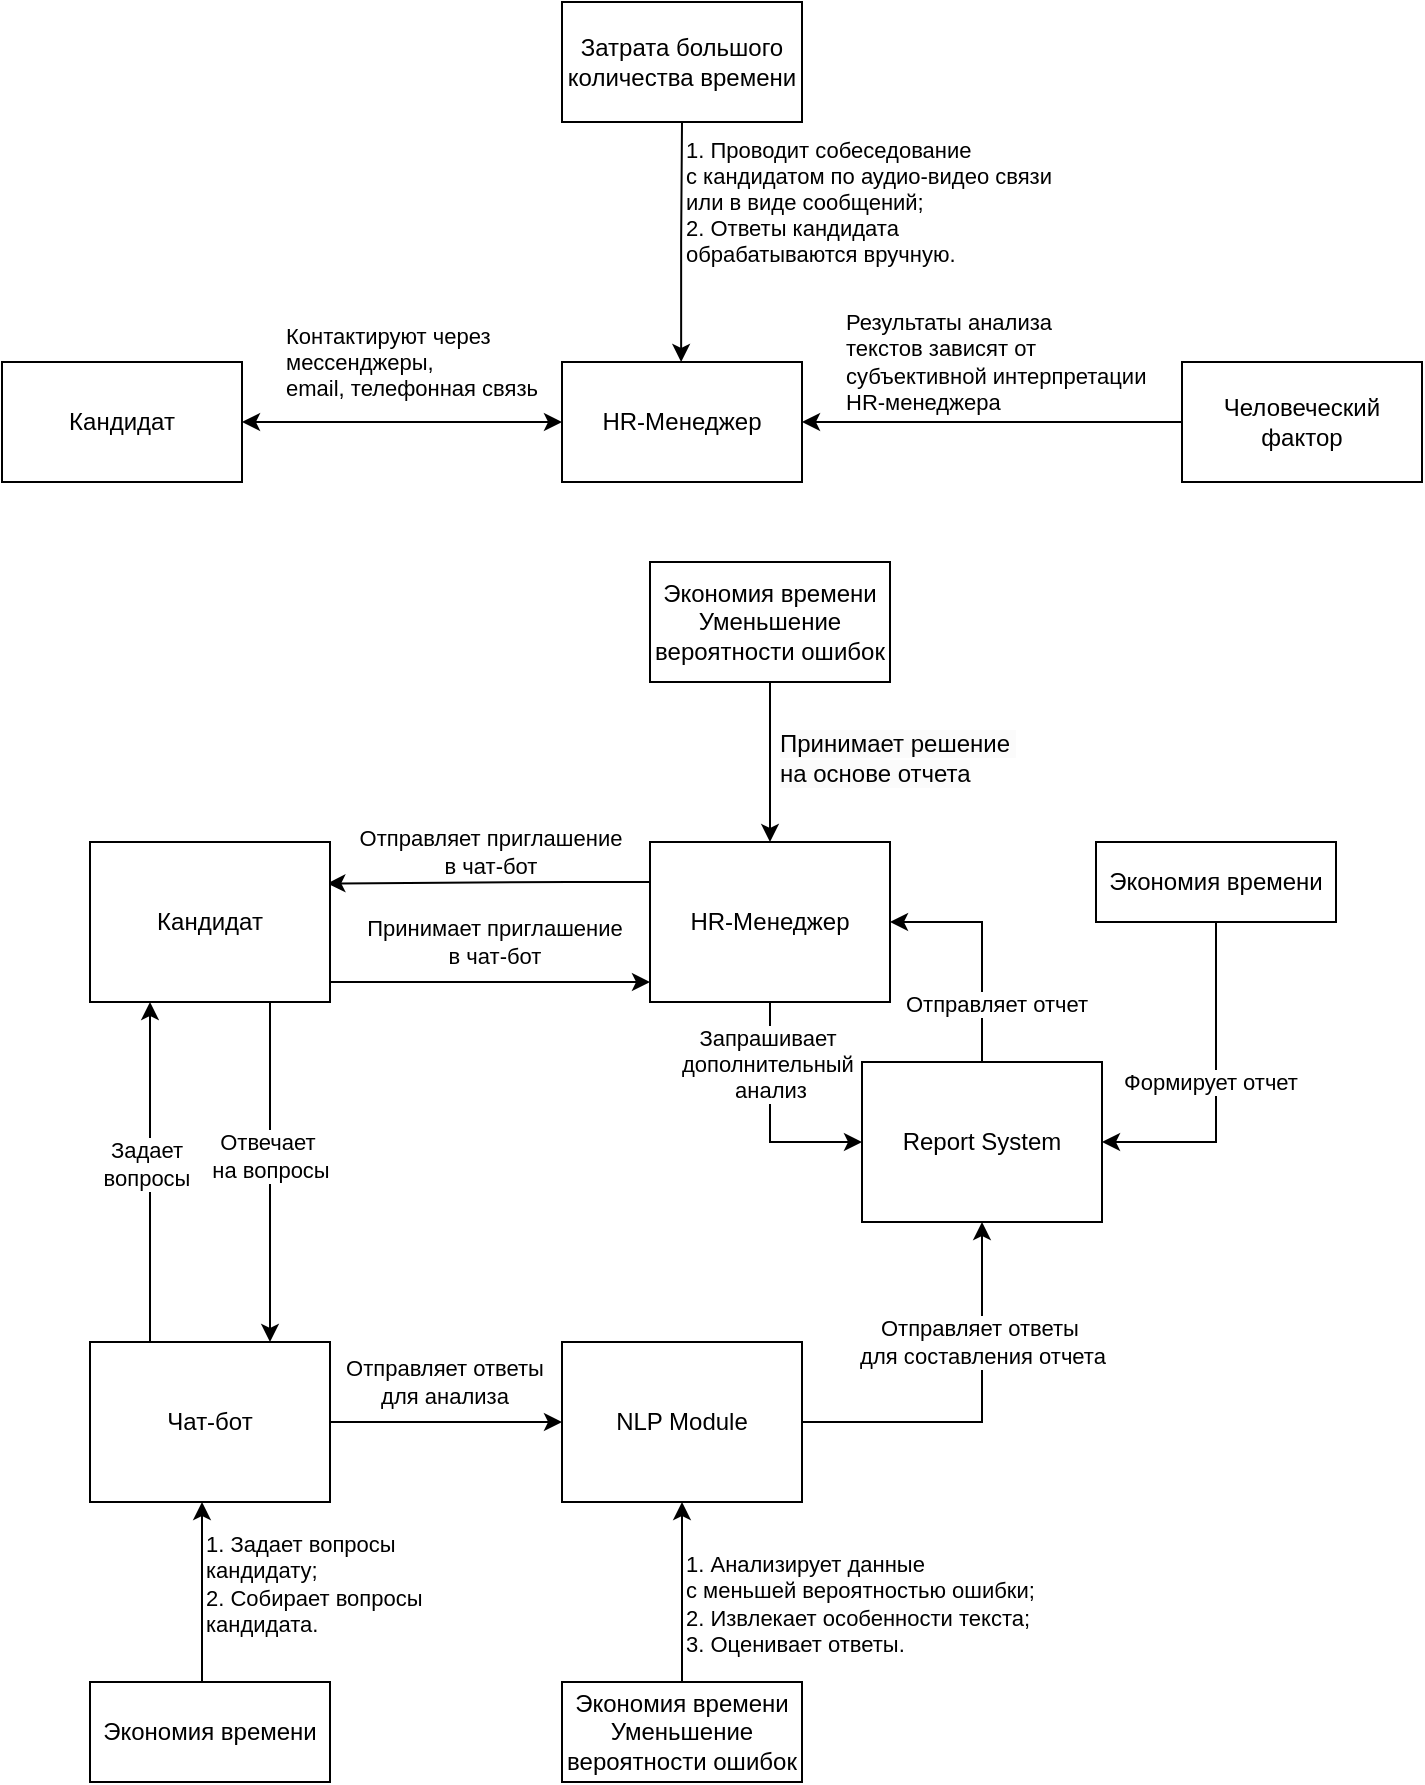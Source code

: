 <mxfile version="25.0.3">
  <diagram id="C5RBs43oDa-KdzZeNtuy" name="Page-1">
    <mxGraphModel dx="1050" dy="530" grid="1" gridSize="10" guides="1" tooltips="1" connect="1" arrows="1" fold="1" page="1" pageScale="1" pageWidth="827" pageHeight="1169" math="0" shadow="0">
      <root>
        <mxCell id="WIyWlLk6GJQsqaUBKTNV-0" />
        <mxCell id="WIyWlLk6GJQsqaUBKTNV-1" parent="WIyWlLk6GJQsqaUBKTNV-0" />
        <mxCell id="xKzAAg9xAJiI32M5juGF-0" value="HR-Менеджер" style="rounded=0;whiteSpace=wrap;html=1;" parent="WIyWlLk6GJQsqaUBKTNV-1" vertex="1">
          <mxGeometry x="338" y="190" width="120" height="60" as="geometry" />
        </mxCell>
        <mxCell id="xKzAAg9xAJiI32M5juGF-1" value="Кандидат" style="rounded=0;whiteSpace=wrap;html=1;" parent="WIyWlLk6GJQsqaUBKTNV-1" vertex="1">
          <mxGeometry x="58" y="190" width="120" height="60" as="geometry" />
        </mxCell>
        <mxCell id="xKzAAg9xAJiI32M5juGF-5" value="" style="endArrow=classic;startArrow=classic;html=1;rounded=0;entryX=0;entryY=0.5;entryDx=0;entryDy=0;exitX=1;exitY=0.5;exitDx=0;exitDy=0;" parent="WIyWlLk6GJQsqaUBKTNV-1" source="xKzAAg9xAJiI32M5juGF-1" target="xKzAAg9xAJiI32M5juGF-0" edge="1">
          <mxGeometry width="50" height="50" relative="1" as="geometry">
            <mxPoint x="338" y="260" as="sourcePoint" />
            <mxPoint x="388" y="210" as="targetPoint" />
          </mxGeometry>
        </mxCell>
        <mxCell id="xKzAAg9xAJiI32M5juGF-6" value="Контактируют через&amp;nbsp;&lt;div&gt;мессенджеры,&amp;nbsp;&lt;div&gt;email, телефонная связь&lt;/div&gt;&lt;/div&gt;" style="edgeLabel;html=1;align=left;verticalAlign=middle;resizable=0;points=[];" parent="xKzAAg9xAJiI32M5juGF-5" vertex="1" connectable="0">
          <mxGeometry x="0.01" y="3" relative="1" as="geometry">
            <mxPoint x="-61" y="-27" as="offset" />
          </mxGeometry>
        </mxCell>
        <mxCell id="xKzAAg9xAJiI32M5juGF-7" value="" style="endArrow=classic;html=1;rounded=0;entryX=0.5;entryY=0;entryDx=0;entryDy=0;exitX=0.5;exitY=1;exitDx=0;exitDy=0;" parent="WIyWlLk6GJQsqaUBKTNV-1" source="xKzAAg9xAJiI32M5juGF-15" edge="1">
          <mxGeometry width="50" height="50" relative="1" as="geometry">
            <mxPoint x="397.57" y="90" as="sourcePoint" />
            <mxPoint x="397.57" y="190" as="targetPoint" />
            <Array as="points">
              <mxPoint x="397.57" y="130" />
            </Array>
          </mxGeometry>
        </mxCell>
        <mxCell id="xKzAAg9xAJiI32M5juGF-8" value="&lt;div style=&quot;&quot;&gt;1. Проводит собеседование&amp;nbsp;&lt;/div&gt;&lt;div style=&quot;&quot;&gt;с кандидатом по аудио-видео связи&amp;nbsp;&lt;/div&gt;&lt;div style=&quot;&quot;&gt;или в виде сообщений;&lt;/div&gt;&lt;div&gt;&lt;div style=&quot;&quot;&gt;2. Ответы кандидата&amp;nbsp;&lt;/div&gt;&lt;div style=&quot;&quot;&gt;обрабатываются вручную.&lt;/div&gt;&lt;/div&gt;" style="edgeLabel;html=1;align=left;verticalAlign=middle;resizable=0;points=[];" parent="xKzAAg9xAJiI32M5juGF-7" vertex="1" connectable="0">
          <mxGeometry x="0.117" y="-3" relative="1" as="geometry">
            <mxPoint x="3" y="-27" as="offset" />
          </mxGeometry>
        </mxCell>
        <mxCell id="xKzAAg9xAJiI32M5juGF-9" value="" style="endArrow=classic;html=1;rounded=0;entryX=1;entryY=0.5;entryDx=0;entryDy=0;exitX=0;exitY=0.5;exitDx=0;exitDy=0;" parent="WIyWlLk6GJQsqaUBKTNV-1" source="xKzAAg9xAJiI32M5juGF-19" target="xKzAAg9xAJiI32M5juGF-0" edge="1">
          <mxGeometry width="50" height="50" relative="1" as="geometry">
            <mxPoint x="578" y="220" as="sourcePoint" />
            <mxPoint x="568" y="230" as="targetPoint" />
          </mxGeometry>
        </mxCell>
        <mxCell id="xKzAAg9xAJiI32M5juGF-10" value="&lt;div style=&quot;&quot;&gt;Результаты анализа&amp;nbsp;&lt;/div&gt;&lt;div style=&quot;&quot;&gt;текстов зависят от&amp;nbsp;&lt;/div&gt;&lt;div style=&quot;&quot;&gt;субъективной интерпретации&amp;nbsp;&lt;/div&gt;&lt;div&gt;HR-менеджера&lt;/div&gt;" style="edgeLabel;html=1;align=left;verticalAlign=middle;resizable=0;points=[];" parent="xKzAAg9xAJiI32M5juGF-9" vertex="1" connectable="0">
          <mxGeometry x="0.019" y="-2" relative="1" as="geometry">
            <mxPoint x="-73" y="-28" as="offset" />
          </mxGeometry>
        </mxCell>
        <mxCell id="xKzAAg9xAJiI32M5juGF-15" value="Затрата большого количества времени" style="rounded=0;whiteSpace=wrap;html=1;" parent="WIyWlLk6GJQsqaUBKTNV-1" vertex="1">
          <mxGeometry x="338" y="10" width="120" height="60" as="geometry" />
        </mxCell>
        <mxCell id="xKzAAg9xAJiI32M5juGF-19" value="Человеческий фактор" style="rounded=0;whiteSpace=wrap;html=1;" parent="WIyWlLk6GJQsqaUBKTNV-1" vertex="1">
          <mxGeometry x="648" y="190" width="120" height="60" as="geometry" />
        </mxCell>
        <mxCell id="xKzAAg9xAJiI32M5juGF-43" style="edgeStyle=orthogonalEdgeStyle;rounded=0;orthogonalLoop=1;jettySize=auto;html=1;entryX=0.989;entryY=0.322;entryDx=0;entryDy=0;entryPerimeter=0;" parent="WIyWlLk6GJQsqaUBKTNV-1" edge="1">
          <mxGeometry relative="1" as="geometry">
            <mxPoint x="382" y="449.996" as="sourcePoint" />
            <mxPoint x="220.68" y="450.73" as="targetPoint" />
            <Array as="points">
              <mxPoint x="342" y="449.97" />
            </Array>
          </mxGeometry>
        </mxCell>
        <mxCell id="xKzAAg9xAJiI32M5juGF-45" value="Отправляет приглашение&lt;div&gt;в чат-бот&lt;/div&gt;" style="edgeLabel;html=1;align=center;verticalAlign=middle;resizable=0;points=[];" parent="xKzAAg9xAJiI32M5juGF-43" vertex="1" connectable="0">
          <mxGeometry x="-0.011" y="3" relative="1" as="geometry">
            <mxPoint y="-18" as="offset" />
          </mxGeometry>
        </mxCell>
        <mxCell id="e4pzjSHfOICPV5-T_dmz-5" style="edgeStyle=orthogonalEdgeStyle;rounded=0;orthogonalLoop=1;jettySize=auto;html=1;entryX=0;entryY=0.5;entryDx=0;entryDy=0;" edge="1" parent="WIyWlLk6GJQsqaUBKTNV-1" source="xKzAAg9xAJiI32M5juGF-30" target="e4pzjSHfOICPV5-T_dmz-0">
          <mxGeometry relative="1" as="geometry" />
        </mxCell>
        <mxCell id="e4pzjSHfOICPV5-T_dmz-6" value="Запрашивает&amp;nbsp;&lt;div&gt;дополнительный&amp;nbsp;&lt;div&gt;анализ&lt;/div&gt;&lt;/div&gt;" style="edgeLabel;html=1;align=center;verticalAlign=middle;resizable=0;points=[];" vertex="1" connectable="0" parent="e4pzjSHfOICPV5-T_dmz-5">
          <mxGeometry x="-0.345" y="-2" relative="1" as="geometry">
            <mxPoint x="2" y="-7" as="offset" />
          </mxGeometry>
        </mxCell>
        <mxCell id="xKzAAg9xAJiI32M5juGF-30" value="HR-Менеджер" style="rounded=0;whiteSpace=wrap;html=1;" parent="WIyWlLk6GJQsqaUBKTNV-1" vertex="1">
          <mxGeometry x="382" y="430" width="120" height="80" as="geometry" />
        </mxCell>
        <mxCell id="xKzAAg9xAJiI32M5juGF-46" style="edgeStyle=orthogonalEdgeStyle;rounded=0;orthogonalLoop=1;jettySize=auto;html=1;exitX=1;exitY=0.75;exitDx=0;exitDy=0;entryX=0;entryY=0.75;entryDx=0;entryDy=0;" parent="WIyWlLk6GJQsqaUBKTNV-1" edge="1">
          <mxGeometry relative="1" as="geometry">
            <mxPoint x="222" y="500" as="sourcePoint" />
            <mxPoint x="382" y="500" as="targetPoint" />
            <Array as="points">
              <mxPoint x="312" y="500" />
              <mxPoint x="312" y="500" />
            </Array>
          </mxGeometry>
        </mxCell>
        <mxCell id="xKzAAg9xAJiI32M5juGF-47" value="Принимает приглашение&lt;div&gt;в чат-бот&lt;/div&gt;" style="edgeLabel;html=1;align=center;verticalAlign=middle;resizable=0;points=[];" parent="xKzAAg9xAJiI32M5juGF-46" vertex="1" connectable="0">
          <mxGeometry x="0.02" y="1" relative="1" as="geometry">
            <mxPoint y="-19" as="offset" />
          </mxGeometry>
        </mxCell>
        <mxCell id="xKzAAg9xAJiI32M5juGF-49" style="edgeStyle=orthogonalEdgeStyle;rounded=0;orthogonalLoop=1;jettySize=auto;html=1;entryX=0.75;entryY=0;entryDx=0;entryDy=0;" parent="WIyWlLk6GJQsqaUBKTNV-1" source="xKzAAg9xAJiI32M5juGF-31" target="xKzAAg9xAJiI32M5juGF-48" edge="1">
          <mxGeometry relative="1" as="geometry">
            <Array as="points">
              <mxPoint x="192" y="530" />
              <mxPoint x="192" y="530" />
            </Array>
          </mxGeometry>
        </mxCell>
        <mxCell id="xKzAAg9xAJiI32M5juGF-51" value="Отвечает&amp;nbsp;&lt;div&gt;на вопросы&lt;/div&gt;" style="edgeLabel;html=1;align=center;verticalAlign=middle;resizable=0;points=[];" parent="xKzAAg9xAJiI32M5juGF-49" vertex="1" connectable="0">
          <mxGeometry x="-0.097" y="2" relative="1" as="geometry">
            <mxPoint x="-2" as="offset" />
          </mxGeometry>
        </mxCell>
        <mxCell id="xKzAAg9xAJiI32M5juGF-31" value="Кандидат" style="rounded=0;whiteSpace=wrap;html=1;" parent="WIyWlLk6GJQsqaUBKTNV-1" vertex="1">
          <mxGeometry x="102" y="430" width="120" height="80" as="geometry" />
        </mxCell>
        <mxCell id="xKzAAg9xAJiI32M5juGF-50" style="edgeStyle=orthogonalEdgeStyle;rounded=0;orthogonalLoop=1;jettySize=auto;html=1;entryX=0.25;entryY=1;entryDx=0;entryDy=0;" parent="WIyWlLk6GJQsqaUBKTNV-1" source="xKzAAg9xAJiI32M5juGF-48" target="xKzAAg9xAJiI32M5juGF-31" edge="1">
          <mxGeometry relative="1" as="geometry">
            <Array as="points">
              <mxPoint x="132" y="560" />
              <mxPoint x="132" y="560" />
            </Array>
          </mxGeometry>
        </mxCell>
        <mxCell id="xKzAAg9xAJiI32M5juGF-52" value="Задает&lt;div&gt;вопросы&lt;/div&gt;" style="edgeLabel;html=1;align=center;verticalAlign=middle;resizable=0;points=[];" parent="xKzAAg9xAJiI32M5juGF-50" vertex="1" connectable="0">
          <mxGeometry x="0.055" y="2" relative="1" as="geometry">
            <mxPoint as="offset" />
          </mxGeometry>
        </mxCell>
        <mxCell id="xKzAAg9xAJiI32M5juGF-54" style="edgeStyle=orthogonalEdgeStyle;rounded=0;orthogonalLoop=1;jettySize=auto;html=1;entryX=0;entryY=0.5;entryDx=0;entryDy=0;" parent="WIyWlLk6GJQsqaUBKTNV-1" source="xKzAAg9xAJiI32M5juGF-48" target="xKzAAg9xAJiI32M5juGF-53" edge="1">
          <mxGeometry relative="1" as="geometry" />
        </mxCell>
        <mxCell id="xKzAAg9xAJiI32M5juGF-57" value="Отправляет ответы&lt;div&gt;для анализа&lt;/div&gt;" style="edgeLabel;html=1;align=center;verticalAlign=middle;resizable=0;points=[];" parent="xKzAAg9xAJiI32M5juGF-54" vertex="1" connectable="0">
          <mxGeometry x="-0.197" y="1" relative="1" as="geometry">
            <mxPoint x="10" y="-19" as="offset" />
          </mxGeometry>
        </mxCell>
        <mxCell id="xKzAAg9xAJiI32M5juGF-48" value="Чат-бот" style="rounded=0;whiteSpace=wrap;html=1;" parent="WIyWlLk6GJQsqaUBKTNV-1" vertex="1">
          <mxGeometry x="102" y="680" width="120" height="80" as="geometry" />
        </mxCell>
        <mxCell id="xKzAAg9xAJiI32M5juGF-55" style="edgeStyle=orthogonalEdgeStyle;rounded=0;orthogonalLoop=1;jettySize=auto;html=1;entryX=1;entryY=0.5;entryDx=0;entryDy=0;" parent="WIyWlLk6GJQsqaUBKTNV-1" source="e4pzjSHfOICPV5-T_dmz-0" target="xKzAAg9xAJiI32M5juGF-30" edge="1">
          <mxGeometry relative="1" as="geometry">
            <Array as="points">
              <mxPoint x="548" y="470" />
            </Array>
          </mxGeometry>
        </mxCell>
        <mxCell id="xKzAAg9xAJiI32M5juGF-56" value="Отправляет отчет" style="edgeLabel;html=1;align=left;verticalAlign=middle;resizable=0;points=[];" parent="xKzAAg9xAJiI32M5juGF-55" vertex="1" connectable="0">
          <mxGeometry x="0.099" y="-2" relative="1" as="geometry">
            <mxPoint x="-42" y="34" as="offset" />
          </mxGeometry>
        </mxCell>
        <mxCell id="e4pzjSHfOICPV5-T_dmz-1" style="edgeStyle=orthogonalEdgeStyle;rounded=0;orthogonalLoop=1;jettySize=auto;html=1;" edge="1" parent="WIyWlLk6GJQsqaUBKTNV-1" source="xKzAAg9xAJiI32M5juGF-53" target="e4pzjSHfOICPV5-T_dmz-0">
          <mxGeometry relative="1" as="geometry" />
        </mxCell>
        <mxCell id="e4pzjSHfOICPV5-T_dmz-4" value="Отправляет ответы&amp;nbsp;&lt;div&gt;для составления отчета&lt;/div&gt;" style="edgeLabel;html=1;align=center;verticalAlign=middle;resizable=0;points=[];" vertex="1" connectable="0" parent="e4pzjSHfOICPV5-T_dmz-1">
          <mxGeometry x="0.07" y="1" relative="1" as="geometry">
            <mxPoint x="1" y="-29" as="offset" />
          </mxGeometry>
        </mxCell>
        <mxCell id="xKzAAg9xAJiI32M5juGF-53" value="NLP Module" style="rounded=0;whiteSpace=wrap;html=1;" parent="WIyWlLk6GJQsqaUBKTNV-1" vertex="1">
          <mxGeometry x="338" y="680" width="120" height="80" as="geometry" />
        </mxCell>
        <mxCell id="xKzAAg9xAJiI32M5juGF-59" style="edgeStyle=orthogonalEdgeStyle;rounded=0;orthogonalLoop=1;jettySize=auto;html=1;entryX=0.5;entryY=0;entryDx=0;entryDy=0;" parent="WIyWlLk6GJQsqaUBKTNV-1" source="xKzAAg9xAJiI32M5juGF-58" target="xKzAAg9xAJiI32M5juGF-30" edge="1">
          <mxGeometry relative="1" as="geometry" />
        </mxCell>
        <mxCell id="xKzAAg9xAJiI32M5juGF-66" value="&lt;span style=&quot;font-size: 12px; text-align: center; text-wrap-mode: wrap; background-color: rgb(251, 251, 251);&quot;&gt;Принимает решение&amp;nbsp;&lt;/span&gt;&lt;div&gt;&lt;span style=&quot;font-size: 12px; text-align: center; text-wrap-mode: wrap; background-color: rgb(251, 251, 251);&quot;&gt;на основе отчета&lt;/span&gt;&lt;/div&gt;" style="edgeLabel;html=1;align=left;verticalAlign=middle;resizable=0;points=[];" parent="xKzAAg9xAJiI32M5juGF-59" vertex="1" connectable="0">
          <mxGeometry x="-0.056" y="3" relative="1" as="geometry">
            <mxPoint as="offset" />
          </mxGeometry>
        </mxCell>
        <mxCell id="xKzAAg9xAJiI32M5juGF-58" value="Экономия времени&lt;div&gt;Уменьшение&lt;/div&gt;&lt;div&gt;вероятности ошибок&lt;/div&gt;" style="rounded=0;whiteSpace=wrap;html=1;" parent="WIyWlLk6GJQsqaUBKTNV-1" vertex="1">
          <mxGeometry x="382" y="290" width="120" height="60" as="geometry" />
        </mxCell>
        <mxCell id="xKzAAg9xAJiI32M5juGF-61" style="edgeStyle=orthogonalEdgeStyle;rounded=0;orthogonalLoop=1;jettySize=auto;html=1;" parent="WIyWlLk6GJQsqaUBKTNV-1" source="xKzAAg9xAJiI32M5juGF-60" target="xKzAAg9xAJiI32M5juGF-48" edge="1">
          <mxGeometry relative="1" as="geometry">
            <mxPoint x="108" y="800" as="targetPoint" />
            <Array as="points">
              <mxPoint x="158" y="810" />
              <mxPoint x="158" y="810" />
            </Array>
          </mxGeometry>
        </mxCell>
        <mxCell id="xKzAAg9xAJiI32M5juGF-62" value="1. Задает вопросы&amp;nbsp;&lt;div&gt;кандидату;&lt;/div&gt;&lt;div&gt;2. Собирает вопросы&lt;/div&gt;&lt;div&gt;кандидата.&lt;/div&gt;" style="edgeLabel;html=1;align=left;verticalAlign=middle;resizable=0;points=[];" parent="xKzAAg9xAJiI32M5juGF-61" vertex="1" connectable="0">
          <mxGeometry x="0.143" y="2" relative="1" as="geometry">
            <mxPoint x="2" y="2" as="offset" />
          </mxGeometry>
        </mxCell>
        <mxCell id="xKzAAg9xAJiI32M5juGF-60" value="Экономия времени" style="rounded=0;whiteSpace=wrap;html=1;" parent="WIyWlLk6GJQsqaUBKTNV-1" vertex="1">
          <mxGeometry x="102" y="850" width="120" height="50" as="geometry" />
        </mxCell>
        <mxCell id="xKzAAg9xAJiI32M5juGF-64" style="edgeStyle=orthogonalEdgeStyle;rounded=0;orthogonalLoop=1;jettySize=auto;html=1;entryX=0.5;entryY=1;entryDx=0;entryDy=0;" parent="WIyWlLk6GJQsqaUBKTNV-1" source="xKzAAg9xAJiI32M5juGF-63" target="xKzAAg9xAJiI32M5juGF-53" edge="1">
          <mxGeometry relative="1" as="geometry" />
        </mxCell>
        <mxCell id="xKzAAg9xAJiI32M5juGF-65" value="1. Анализирует данные&amp;nbsp;&lt;div&gt;с меньшей вероятностью ошибки;&lt;/div&gt;&lt;div&gt;2. Извлекает особенности текста;&lt;/div&gt;&lt;div&gt;3. Оценивает ответы.&lt;/div&gt;" style="edgeLabel;html=1;align=left;verticalAlign=middle;resizable=0;points=[];" parent="xKzAAg9xAJiI32M5juGF-64" vertex="1" connectable="0">
          <mxGeometry x="0.164" relative="1" as="geometry">
            <mxPoint y="13" as="offset" />
          </mxGeometry>
        </mxCell>
        <mxCell id="xKzAAg9xAJiI32M5juGF-63" value="Экономия времени&lt;div&gt;Уменьшение вероятности ошибок&lt;/div&gt;" style="rounded=0;whiteSpace=wrap;html=1;" parent="WIyWlLk6GJQsqaUBKTNV-1" vertex="1">
          <mxGeometry x="338" y="850" width="120" height="50" as="geometry" />
        </mxCell>
        <mxCell id="e4pzjSHfOICPV5-T_dmz-0" value="Report System" style="rounded=0;whiteSpace=wrap;html=1;" vertex="1" parent="WIyWlLk6GJQsqaUBKTNV-1">
          <mxGeometry x="488" y="540" width="120" height="80" as="geometry" />
        </mxCell>
        <mxCell id="e4pzjSHfOICPV5-T_dmz-8" style="edgeStyle=orthogonalEdgeStyle;rounded=0;orthogonalLoop=1;jettySize=auto;html=1;entryX=1;entryY=0.5;entryDx=0;entryDy=0;" edge="1" parent="WIyWlLk6GJQsqaUBKTNV-1" source="e4pzjSHfOICPV5-T_dmz-7" target="e4pzjSHfOICPV5-T_dmz-0">
          <mxGeometry relative="1" as="geometry" />
        </mxCell>
        <mxCell id="e4pzjSHfOICPV5-T_dmz-9" value="Формирует отчет" style="edgeLabel;html=1;align=center;verticalAlign=middle;resizable=0;points=[];" vertex="1" connectable="0" parent="e4pzjSHfOICPV5-T_dmz-8">
          <mxGeometry x="-0.045" y="-3" relative="1" as="geometry">
            <mxPoint as="offset" />
          </mxGeometry>
        </mxCell>
        <mxCell id="e4pzjSHfOICPV5-T_dmz-7" value="Экономия времени" style="rounded=0;whiteSpace=wrap;html=1;" vertex="1" parent="WIyWlLk6GJQsqaUBKTNV-1">
          <mxGeometry x="605" y="430" width="120" height="40" as="geometry" />
        </mxCell>
      </root>
    </mxGraphModel>
  </diagram>
</mxfile>
